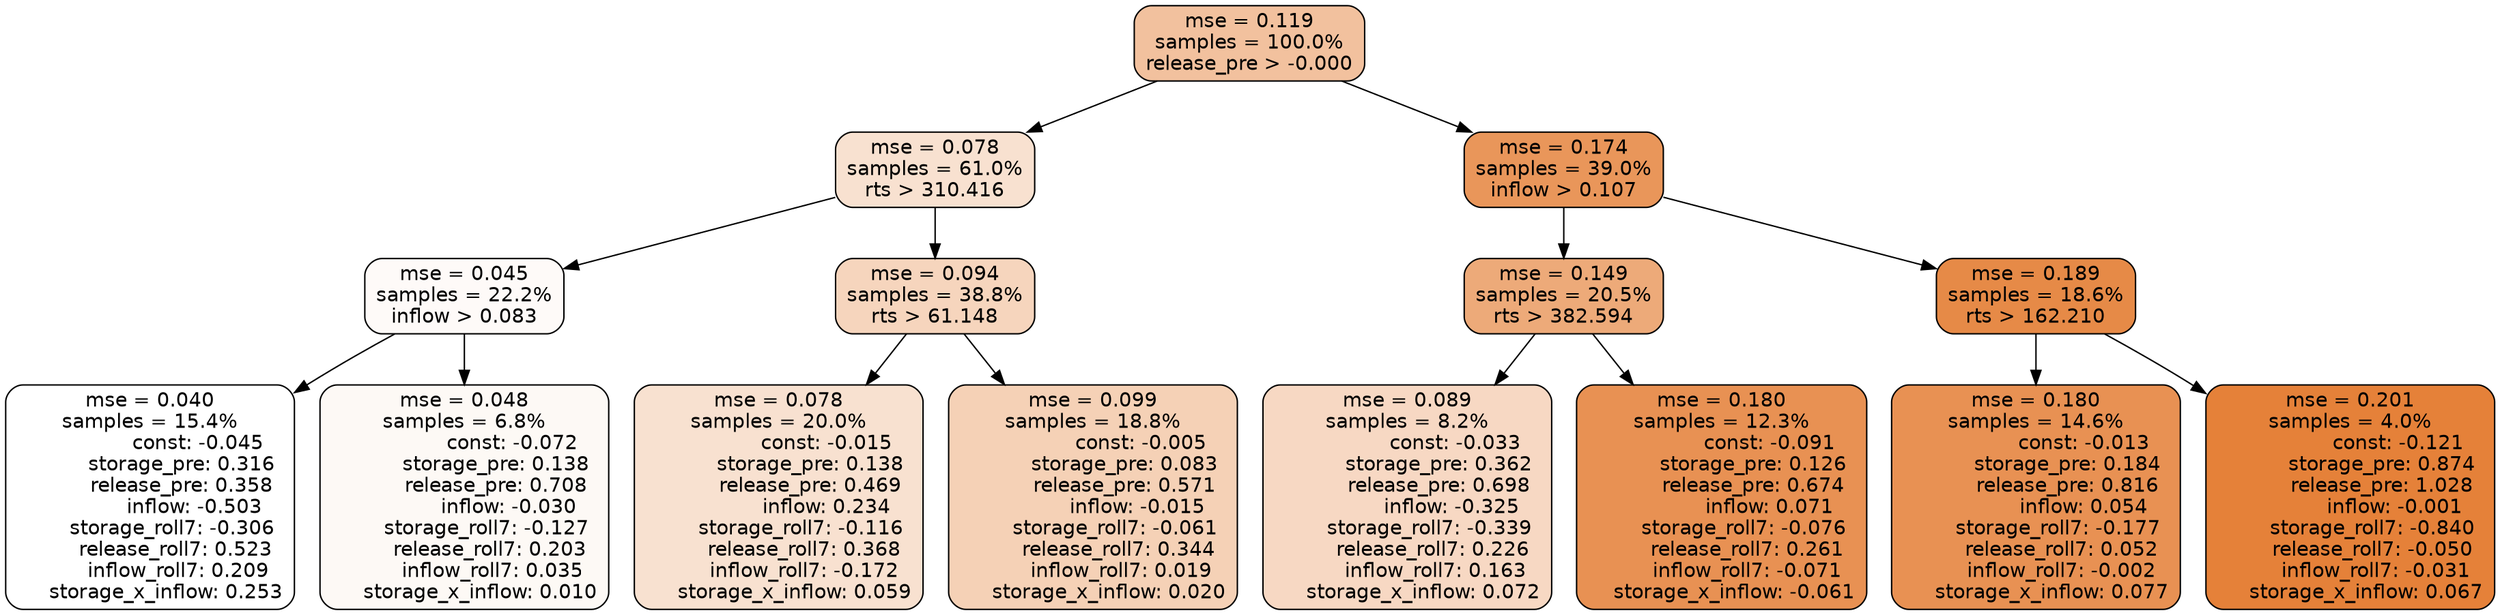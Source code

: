 digraph tree {
node [shape=rectangle, style="filled, rounded", color="black", fontname=helvetica] ;
edge [fontname=helvetica] ;
	"0" [label="mse = 0.119
samples = 100.0%
release_pre > -0.000", fillcolor="#f2c19e"]
	"1" [label="mse = 0.078
samples = 61.0%
rts > 310.416", fillcolor="#f8e1d0"]
	"8" [label="mse = 0.174
samples = 39.0%
inflow > 0.107", fillcolor="#e9965a"]
	"5" [label="mse = 0.045
samples = 22.2%
inflow > 0.083", fillcolor="#fefaf8"]
	"2" [label="mse = 0.094
samples = 38.8%
rts > 61.148", fillcolor="#f6d5bd"]
	"9" [label="mse = 0.149
samples = 20.5%
rts > 382.594", fillcolor="#edaa79"]
	"12" [label="mse = 0.189
samples = 18.6%
rts > 162.210", fillcolor="#e68a47"]
	"6" [label="mse = 0.040
samples = 15.4%
               const: -0.045
          storage_pre: 0.316
          release_pre: 0.358
              inflow: -0.503
       storage_roll7: -0.306
        release_roll7: 0.523
         inflow_roll7: 0.209
     storage_x_inflow: 0.253", fillcolor="#ffffff"]
	"7" [label="mse = 0.048
samples = 6.8%
               const: -0.072
          storage_pre: 0.138
          release_pre: 0.708
              inflow: -0.030
       storage_roll7: -0.127
        release_roll7: 0.203
         inflow_roll7: 0.035
     storage_x_inflow: 0.010", fillcolor="#fdf9f5"]
	"3" [label="mse = 0.078
samples = 20.0%
               const: -0.015
          storage_pre: 0.138
          release_pre: 0.469
               inflow: 0.234
       storage_roll7: -0.116
        release_roll7: 0.368
        inflow_roll7: -0.172
     storage_x_inflow: 0.059", fillcolor="#f8e1d0"]
	"4" [label="mse = 0.099
samples = 18.8%
               const: -0.005
          storage_pre: 0.083
          release_pre: 0.571
              inflow: -0.015
       storage_roll7: -0.061
        release_roll7: 0.344
         inflow_roll7: 0.019
     storage_x_inflow: 0.020", fillcolor="#f5d1b6"]
	"11" [label="mse = 0.089
samples = 8.2%
               const: -0.033
          storage_pre: 0.362
          release_pre: 0.698
              inflow: -0.325
       storage_roll7: -0.339
        release_roll7: 0.226
         inflow_roll7: 0.163
     storage_x_inflow: 0.072", fillcolor="#f7d8c3"]
	"10" [label="mse = 0.180
samples = 12.3%
               const: -0.091
          storage_pre: 0.126
          release_pre: 0.674
               inflow: 0.071
       storage_roll7: -0.076
        release_roll7: 0.261
        inflow_roll7: -0.071
    storage_x_inflow: -0.061", fillcolor="#e89153"]
	"13" [label="mse = 0.180
samples = 14.6%
               const: -0.013
          storage_pre: 0.184
          release_pre: 0.816
               inflow: 0.054
       storage_roll7: -0.177
        release_roll7: 0.052
        inflow_roll7: -0.002
     storage_x_inflow: 0.077", fillcolor="#e89153"]
	"14" [label="mse = 0.201
samples = 4.0%
               const: -0.121
          storage_pre: 0.874
          release_pre: 1.028
              inflow: -0.001
       storage_roll7: -0.840
       release_roll7: -0.050
        inflow_roll7: -0.031
     storage_x_inflow: 0.067", fillcolor="#e58139"]

	"0" -> "1"
	"0" -> "8"
	"1" -> "2"
	"1" -> "5"
	"8" -> "9"
	"8" -> "12"
	"5" -> "6"
	"5" -> "7"
	"2" -> "3"
	"2" -> "4"
	"9" -> "10"
	"9" -> "11"
	"12" -> "13"
	"12" -> "14"
}